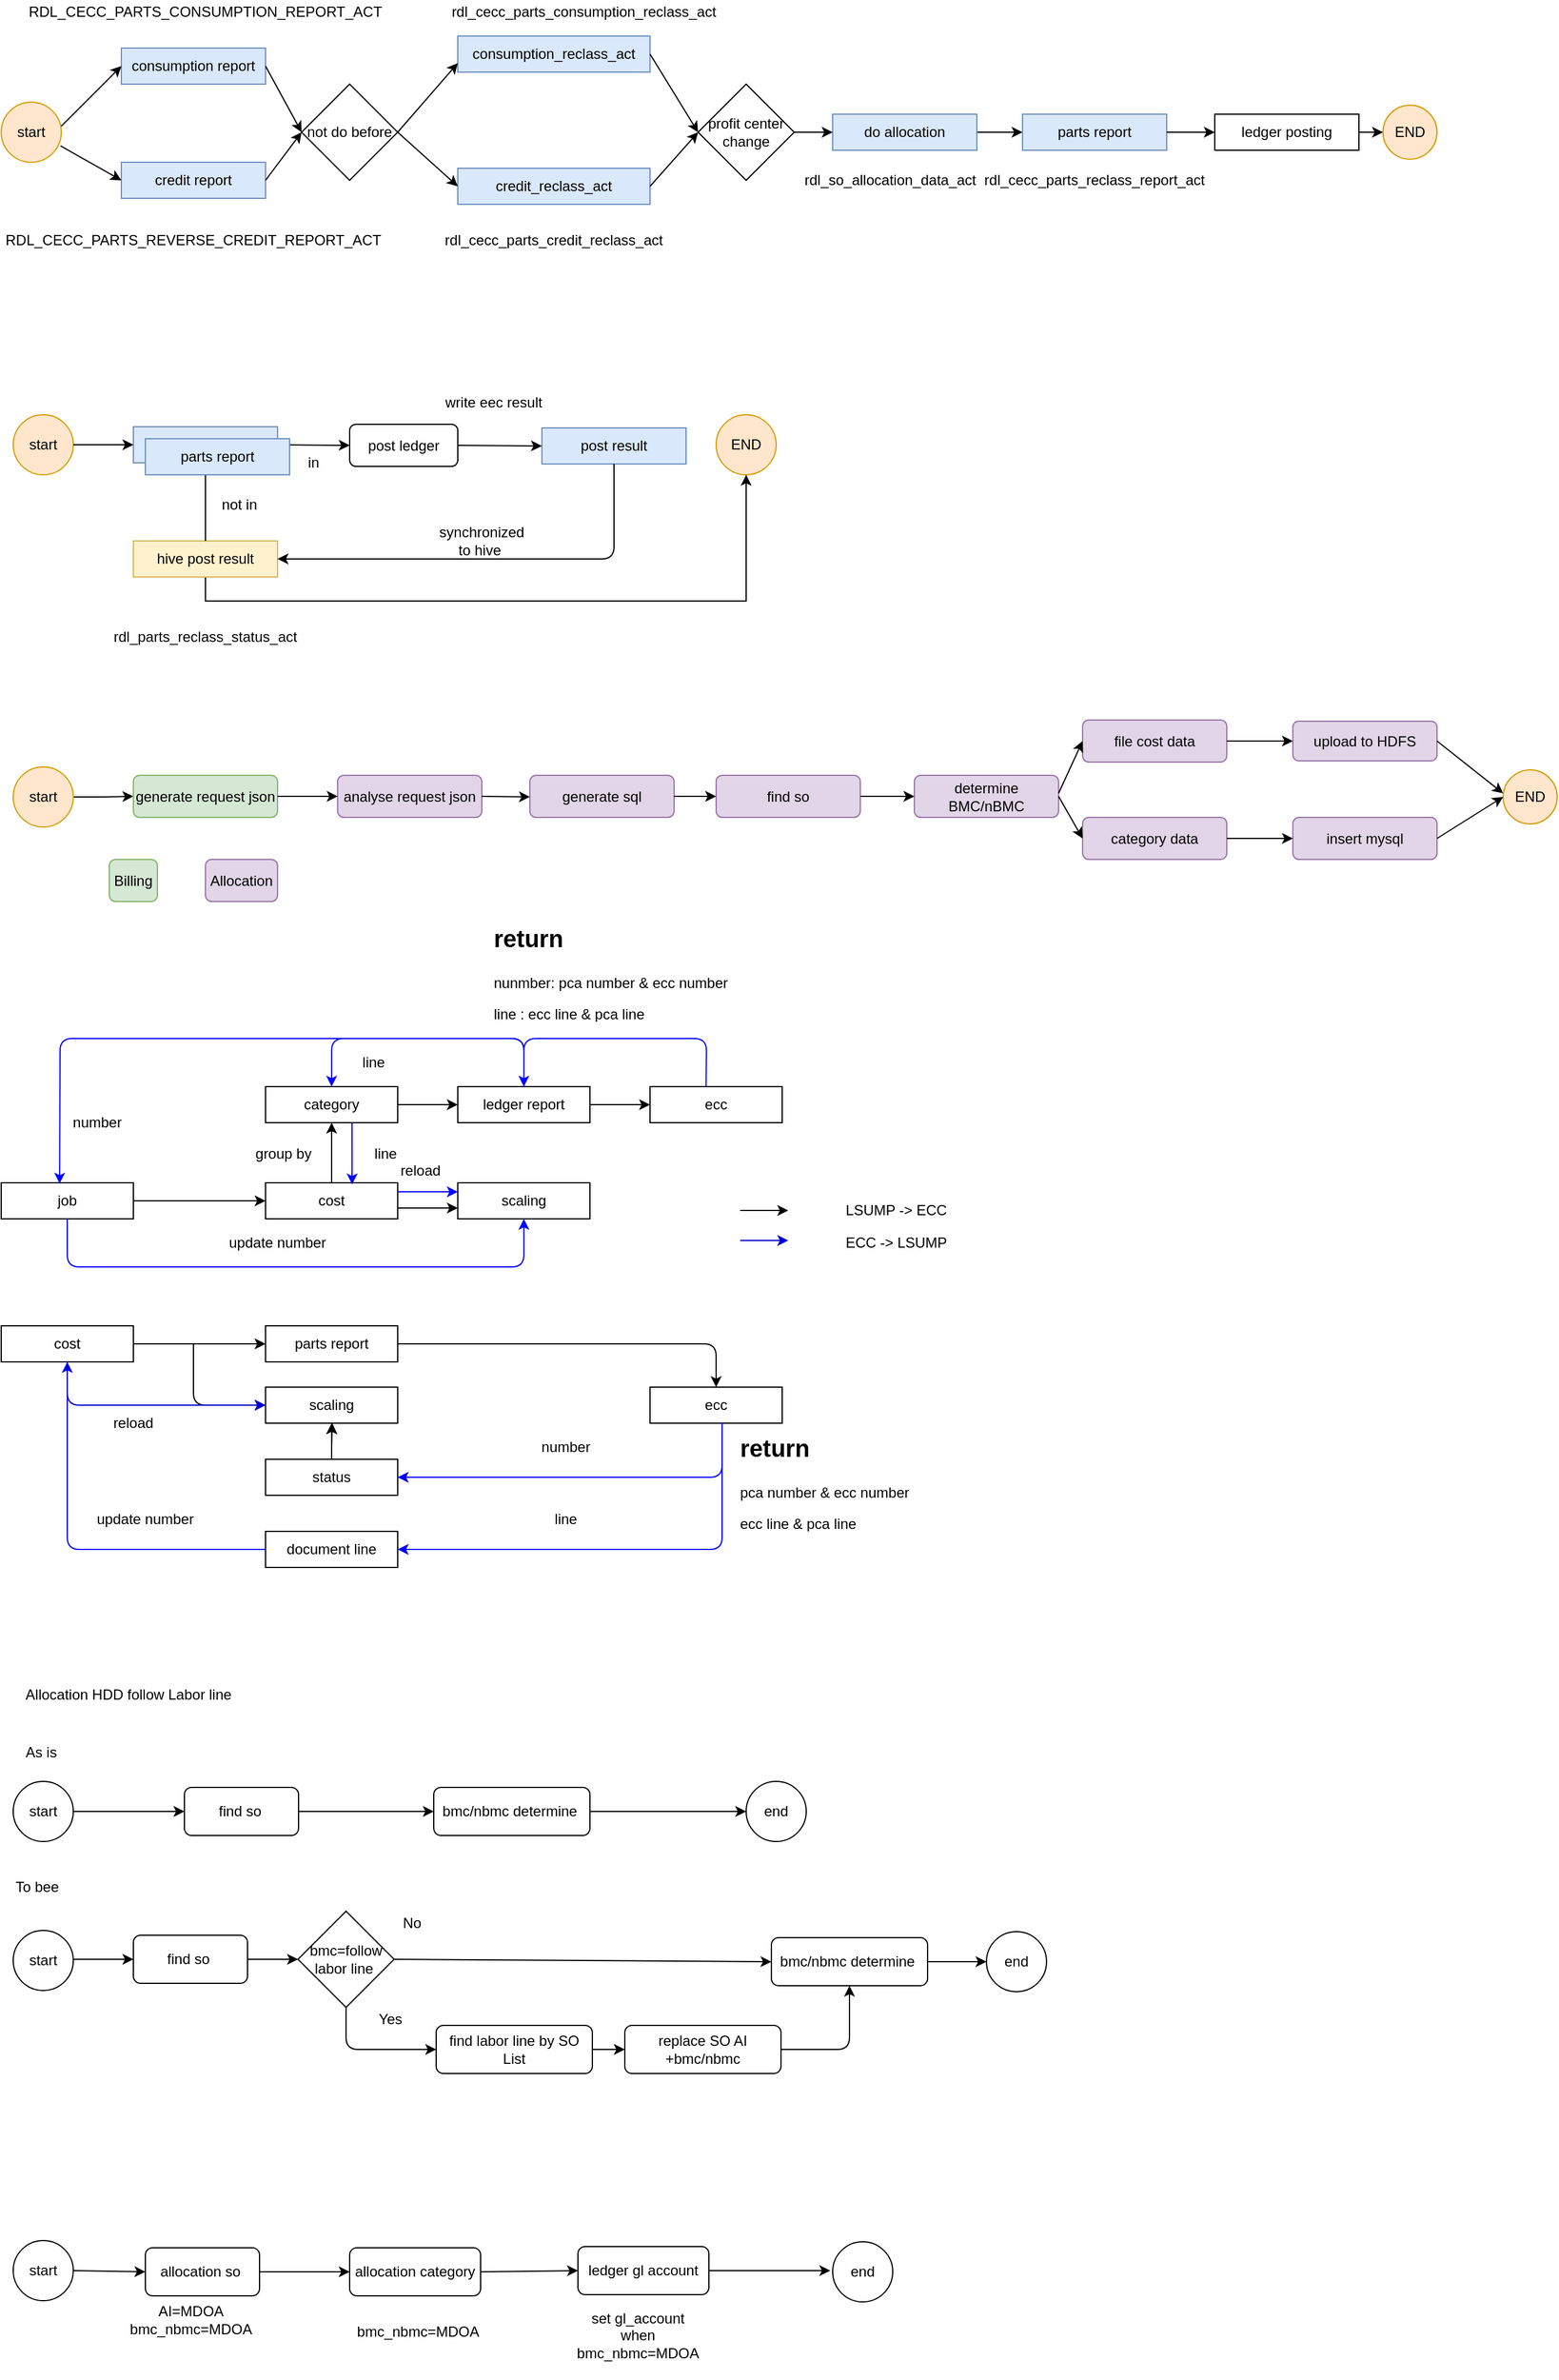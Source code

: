 <mxfile version="14.6.13" type="github">
  <diagram id="VKMHK3g8FMRFTHxasIfS" name="Page-1">
    <mxGraphModel dx="1022" dy="436" grid="1" gridSize="10" guides="1" tooltips="1" connect="1" arrows="1" fold="1" page="1" pageScale="1" pageWidth="827" pageHeight="1169" math="0" shadow="0">
      <root>
        <mxCell id="0" />
        <mxCell id="1" parent="0" />
        <mxCell id="MHFKU_J02y791Es46own-1" value="consumption report" style="rounded=0;whiteSpace=wrap;html=1;fillColor=#dae8fc;strokeColor=#6c8ebf;" parent="1" vertex="1">
          <mxGeometry x="120" y="130" width="120" height="30" as="geometry" />
        </mxCell>
        <mxCell id="MHFKU_J02y791Es46own-2" value="credit report" style="rounded=0;whiteSpace=wrap;html=1;fillColor=#dae8fc;strokeColor=#6c8ebf;" parent="1" vertex="1">
          <mxGeometry x="120" y="225" width="120" height="30" as="geometry" />
        </mxCell>
        <mxCell id="MHFKU_J02y791Es46own-3" value="not do before" style="rhombus;whiteSpace=wrap;html=1;" parent="1" vertex="1">
          <mxGeometry x="270" y="160" width="80" height="80" as="geometry" />
        </mxCell>
        <mxCell id="MHFKU_J02y791Es46own-4" value="start" style="ellipse;whiteSpace=wrap;html=1;aspect=fixed;fillColor=#ffe6cc;strokeColor=#d79b00;" parent="1" vertex="1">
          <mxGeometry x="20" y="175" width="50" height="50" as="geometry" />
        </mxCell>
        <mxCell id="MHFKU_J02y791Es46own-6" value="" style="endArrow=classic;html=1;" parent="1" edge="1">
          <mxGeometry width="50" height="50" relative="1" as="geometry">
            <mxPoint x="70" y="195" as="sourcePoint" />
            <mxPoint x="120" y="145" as="targetPoint" />
          </mxGeometry>
        </mxCell>
        <mxCell id="MHFKU_J02y791Es46own-7" value="" style="endArrow=classic;html=1;entryX=0;entryY=0.5;entryDx=0;entryDy=0;exitX=0.987;exitY=0.727;exitDx=0;exitDy=0;exitPerimeter=0;" parent="1" source="MHFKU_J02y791Es46own-4" target="MHFKU_J02y791Es46own-2" edge="1">
          <mxGeometry width="50" height="50" relative="1" as="geometry">
            <mxPoint x="70" y="210" as="sourcePoint" />
            <mxPoint x="320" y="200" as="targetPoint" />
          </mxGeometry>
        </mxCell>
        <mxCell id="MHFKU_J02y791Es46own-10" value="" style="endArrow=classic;html=1;exitX=1;exitY=0.5;exitDx=0;exitDy=0;entryX=0;entryY=0.5;entryDx=0;entryDy=0;" parent="1" source="MHFKU_J02y791Es46own-2" target="MHFKU_J02y791Es46own-3" edge="1">
          <mxGeometry width="50" height="50" relative="1" as="geometry">
            <mxPoint x="270" y="250" as="sourcePoint" />
            <mxPoint x="320" y="200" as="targetPoint" />
          </mxGeometry>
        </mxCell>
        <mxCell id="MHFKU_J02y791Es46own-11" value="" style="endArrow=classic;html=1;exitX=1;exitY=0.5;exitDx=0;exitDy=0;entryX=0;entryY=0.5;entryDx=0;entryDy=0;" parent="1" source="MHFKU_J02y791Es46own-1" target="MHFKU_J02y791Es46own-3" edge="1">
          <mxGeometry width="50" height="50" relative="1" as="geometry">
            <mxPoint x="270" y="250" as="sourcePoint" />
            <mxPoint x="320" y="200" as="targetPoint" />
          </mxGeometry>
        </mxCell>
        <mxCell id="MHFKU_J02y791Es46own-25" style="edgeStyle=orthogonalEdgeStyle;rounded=0;orthogonalLoop=1;jettySize=auto;html=1;exitX=1;exitY=0.5;exitDx=0;exitDy=0;" parent="1" source="MHFKU_J02y791Es46own-12" target="MHFKU_J02y791Es46own-24" edge="1">
          <mxGeometry relative="1" as="geometry" />
        </mxCell>
        <mxCell id="MHFKU_J02y791Es46own-12" value="do allocation" style="rounded=0;whiteSpace=wrap;html=1;fillColor=#dae8fc;strokeColor=#6c8ebf;" parent="1" vertex="1">
          <mxGeometry x="712" y="185" width="120" height="30" as="geometry" />
        </mxCell>
        <mxCell id="MHFKU_J02y791Es46own-13" value="consumption_reclass_act" style="rounded=0;whiteSpace=wrap;html=1;fillColor=#dae8fc;strokeColor=#6c8ebf;" parent="1" vertex="1">
          <mxGeometry x="400" y="120" width="160" height="30" as="geometry" />
        </mxCell>
        <mxCell id="MHFKU_J02y791Es46own-14" value="credit_reclass_act" style="rounded=0;whiteSpace=wrap;html=1;fillColor=#dae8fc;strokeColor=#6c8ebf;" parent="1" vertex="1">
          <mxGeometry x="400" y="230" width="160" height="30" as="geometry" />
        </mxCell>
        <mxCell id="MHFKU_J02y791Es46own-15" value="" style="endArrow=classic;html=1;exitX=1;exitY=0.5;exitDx=0;exitDy=0;entryX=0;entryY=0.75;entryDx=0;entryDy=0;" parent="1" source="MHFKU_J02y791Es46own-3" target="MHFKU_J02y791Es46own-13" edge="1">
          <mxGeometry width="50" height="50" relative="1" as="geometry">
            <mxPoint x="380" y="250" as="sourcePoint" />
            <mxPoint x="430" y="200" as="targetPoint" />
          </mxGeometry>
        </mxCell>
        <mxCell id="MHFKU_J02y791Es46own-16" value="" style="endArrow=classic;html=1;entryX=0;entryY=0.5;entryDx=0;entryDy=0;" parent="1" target="MHFKU_J02y791Es46own-14" edge="1">
          <mxGeometry width="50" height="50" relative="1" as="geometry">
            <mxPoint x="350" y="200" as="sourcePoint" />
            <mxPoint x="430" y="200" as="targetPoint" />
          </mxGeometry>
        </mxCell>
        <mxCell id="MHFKU_J02y791Es46own-19" value="profit center change" style="rhombus;whiteSpace=wrap;html=1;" parent="1" vertex="1">
          <mxGeometry x="600" y="160" width="80" height="80" as="geometry" />
        </mxCell>
        <mxCell id="MHFKU_J02y791Es46own-20" value="" style="endArrow=classic;html=1;exitX=1;exitY=0.5;exitDx=0;exitDy=0;entryX=0;entryY=0.5;entryDx=0;entryDy=0;" parent="1" source="MHFKU_J02y791Es46own-14" target="MHFKU_J02y791Es46own-19" edge="1">
          <mxGeometry width="50" height="50" relative="1" as="geometry">
            <mxPoint x="570" y="235" as="sourcePoint" />
            <mxPoint x="650" y="195" as="targetPoint" />
          </mxGeometry>
        </mxCell>
        <mxCell id="MHFKU_J02y791Es46own-21" value="" style="endArrow=classic;html=1;exitX=1;exitY=0.5;exitDx=0;exitDy=0;entryX=0;entryY=0.5;entryDx=0;entryDy=0;" parent="1" source="MHFKU_J02y791Es46own-13" target="MHFKU_J02y791Es46own-19" edge="1">
          <mxGeometry width="50" height="50" relative="1" as="geometry">
            <mxPoint x="570" y="140" as="sourcePoint" />
            <mxPoint x="650" y="195" as="targetPoint" />
          </mxGeometry>
        </mxCell>
        <mxCell id="MHFKU_J02y791Es46own-23" value="" style="endArrow=classic;html=1;entryX=0;entryY=0.5;entryDx=0;entryDy=0;exitX=1;exitY=0.5;exitDx=0;exitDy=0;" parent="1" source="MHFKU_J02y791Es46own-19" target="MHFKU_J02y791Es46own-12" edge="1">
          <mxGeometry width="50" height="50" relative="1" as="geometry">
            <mxPoint x="680" y="195" as="sourcePoint" />
            <mxPoint x="730" y="240" as="targetPoint" />
          </mxGeometry>
        </mxCell>
        <mxCell id="MHFKU_J02y791Es46own-24" value="parts report" style="rounded=0;whiteSpace=wrap;html=1;fillColor=#dae8fc;strokeColor=#6c8ebf;" parent="1" vertex="1">
          <mxGeometry x="870" y="185" width="120" height="30" as="geometry" />
        </mxCell>
        <mxCell id="MHFKU_J02y791Es46own-26" value="ledger posting" style="rounded=0;whiteSpace=wrap;html=1;" parent="1" vertex="1">
          <mxGeometry x="1030" y="185" width="120" height="30" as="geometry" />
        </mxCell>
        <mxCell id="MHFKU_J02y791Es46own-27" value="" style="endArrow=classic;html=1;exitX=1;exitY=0.5;exitDx=0;exitDy=0;entryX=0;entryY=0.5;entryDx=0;entryDy=0;" parent="1" source="MHFKU_J02y791Es46own-24" target="MHFKU_J02y791Es46own-26" edge="1">
          <mxGeometry width="50" height="50" relative="1" as="geometry">
            <mxPoint x="810" y="240" as="sourcePoint" />
            <mxPoint x="860" y="190" as="targetPoint" />
          </mxGeometry>
        </mxCell>
        <mxCell id="MHFKU_J02y791Es46own-28" value="rdl_cecc_parts_credit_reclass_act" style="text;html=1;strokeColor=none;fillColor=none;align=center;verticalAlign=middle;whiteSpace=wrap;rounded=0;" parent="1" vertex="1">
          <mxGeometry x="460" y="280" width="40" height="20" as="geometry" />
        </mxCell>
        <mxCell id="MHFKU_J02y791Es46own-30" value="rdl_cecc_parts_consumption_reclass_act" style="text;html=1;strokeColor=none;fillColor=none;align=center;verticalAlign=middle;whiteSpace=wrap;rounded=0;" parent="1" vertex="1">
          <mxGeometry x="450" y="90" width="110" height="20" as="geometry" />
        </mxCell>
        <mxCell id="MHFKU_J02y791Es46own-31" value="END" style="ellipse;whiteSpace=wrap;html=1;aspect=fixed;fillColor=#ffe6cc;strokeColor=#d79b00;" parent="1" vertex="1">
          <mxGeometry x="1170" y="177.5" width="45" height="45" as="geometry" />
        </mxCell>
        <mxCell id="MHFKU_J02y791Es46own-32" value="" style="endArrow=classic;html=1;exitX=1;exitY=0.5;exitDx=0;exitDy=0;entryX=0;entryY=0.5;entryDx=0;entryDy=0;" parent="1" source="MHFKU_J02y791Es46own-26" target="MHFKU_J02y791Es46own-31" edge="1">
          <mxGeometry width="50" height="50" relative="1" as="geometry">
            <mxPoint x="1160" y="280" as="sourcePoint" />
            <mxPoint x="1210" y="230" as="targetPoint" />
          </mxGeometry>
        </mxCell>
        <mxCell id="MHFKU_J02y791Es46own-33" value="RDL_CECC_PARTS_CONSUMPTION_REPORT_ACT" style="text;html=1;strokeColor=none;fillColor=none;align=center;verticalAlign=middle;whiteSpace=wrap;rounded=0;" parent="1" vertex="1">
          <mxGeometry x="170" y="90" width="40" height="20" as="geometry" />
        </mxCell>
        <mxCell id="MHFKU_J02y791Es46own-35" value="RDL_CECC_PARTS_REVERSE_CREDIT_REPORT_ACT" style="text;html=1;strokeColor=none;fillColor=none;align=center;verticalAlign=middle;whiteSpace=wrap;rounded=0;" parent="1" vertex="1">
          <mxGeometry x="160" y="280" width="40" height="20" as="geometry" />
        </mxCell>
        <mxCell id="MHFKU_J02y791Es46own-36" value="rdl_so_allocation_data_act" style="text;html=1;strokeColor=none;fillColor=none;align=center;verticalAlign=middle;whiteSpace=wrap;rounded=0;" parent="1" vertex="1">
          <mxGeometry x="740" y="230" width="40" height="20" as="geometry" />
        </mxCell>
        <mxCell id="MHFKU_J02y791Es46own-37" value="rdl_cecc_parts_reclass_report_act" style="text;html=1;strokeColor=none;fillColor=none;align=center;verticalAlign=middle;whiteSpace=wrap;rounded=0;" parent="1" vertex="1">
          <mxGeometry x="910" y="230" width="40" height="20" as="geometry" />
        </mxCell>
        <mxCell id="TkEu7Gus7nsnmoaaM0vq-1" value="start" style="ellipse;whiteSpace=wrap;html=1;aspect=fixed;fillColor=#ffe6cc;strokeColor=#d79b00;" parent="1" vertex="1">
          <mxGeometry x="30" y="435" width="50" height="50" as="geometry" />
        </mxCell>
        <mxCell id="TkEu7Gus7nsnmoaaM0vq-2" value="rdl_parts_reclass_status_act" style="text;html=1;strokeColor=none;fillColor=none;align=center;verticalAlign=middle;whiteSpace=wrap;rounded=0;" parent="1" vertex="1">
          <mxGeometry x="170" y="610" width="40" height="20" as="geometry" />
        </mxCell>
        <mxCell id="TkEu7Gus7nsnmoaaM0vq-4" value="parts report" style="rounded=0;whiteSpace=wrap;html=1;fillColor=#dae8fc;strokeColor=#6c8ebf;" parent="1" vertex="1">
          <mxGeometry x="130" y="445" width="120" height="30" as="geometry" />
        </mxCell>
        <mxCell id="TkEu7Gus7nsnmoaaM0vq-5" value="post result" style="rounded=0;whiteSpace=wrap;html=1;fillColor=#dae8fc;strokeColor=#6c8ebf;" parent="1" vertex="1">
          <mxGeometry x="470" y="446" width="120" height="30" as="geometry" />
        </mxCell>
        <mxCell id="TkEu7Gus7nsnmoaaM0vq-6" value="" style="endArrow=classic;html=1;entryX=0;entryY=0.5;entryDx=0;entryDy=0;" parent="1" target="TkEu7Gus7nsnmoaaM0vq-4" edge="1">
          <mxGeometry width="50" height="50" relative="1" as="geometry">
            <mxPoint x="80" y="460" as="sourcePoint" />
            <mxPoint x="120" y="420" as="targetPoint" />
          </mxGeometry>
        </mxCell>
        <mxCell id="TkEu7Gus7nsnmoaaM0vq-10" value="END" style="ellipse;whiteSpace=wrap;html=1;aspect=fixed;fillColor=#ffe6cc;strokeColor=#d79b00;" parent="1" vertex="1">
          <mxGeometry x="615" y="435" width="50" height="50" as="geometry" />
        </mxCell>
        <mxCell id="TkEu7Gus7nsnmoaaM0vq-14" style="edgeStyle=orthogonalEdgeStyle;rounded=0;orthogonalLoop=1;jettySize=auto;html=1;exitX=0.5;exitY=1;exitDx=0;exitDy=0;entryX=0.5;entryY=1;entryDx=0;entryDy=0;" parent="1" source="TkEu7Gus7nsnmoaaM0vq-11" target="TkEu7Gus7nsnmoaaM0vq-10" edge="1">
          <mxGeometry relative="1" as="geometry" />
        </mxCell>
        <mxCell id="TkEu7Gus7nsnmoaaM0vq-11" value="hive post result" style="rounded=0;whiteSpace=wrap;html=1;fillColor=#fff2cc;strokeColor=#d6b656;" parent="1" vertex="1">
          <mxGeometry x="130" y="540" width="120" height="30" as="geometry" />
        </mxCell>
        <mxCell id="TkEu7Gus7nsnmoaaM0vq-12" value="" style="endArrow=classic;html=1;exitX=0.5;exitY=1;exitDx=0;exitDy=0;entryX=1;entryY=0.5;entryDx=0;entryDy=0;" parent="1" source="TkEu7Gus7nsnmoaaM0vq-5" target="TkEu7Gus7nsnmoaaM0vq-11" edge="1">
          <mxGeometry width="50" height="50" relative="1" as="geometry">
            <mxPoint x="350" y="540" as="sourcePoint" />
            <mxPoint x="400" y="490" as="targetPoint" />
            <Array as="points">
              <mxPoint x="530" y="555" />
            </Array>
          </mxGeometry>
        </mxCell>
        <mxCell id="TkEu7Gus7nsnmoaaM0vq-16" value="post ledger" style="rounded=1;whiteSpace=wrap;html=1;" parent="1" vertex="1">
          <mxGeometry x="310" y="443" width="90" height="35" as="geometry" />
        </mxCell>
        <mxCell id="TkEu7Gus7nsnmoaaM0vq-17" value="" style="endArrow=classic;html=1;exitX=1;exitY=0.5;exitDx=0;exitDy=0;entryX=0;entryY=0.5;entryDx=0;entryDy=0;" parent="1" source="TkEu7Gus7nsnmoaaM0vq-4" target="TkEu7Gus7nsnmoaaM0vq-16" edge="1">
          <mxGeometry width="50" height="50" relative="1" as="geometry">
            <mxPoint x="350" y="540" as="sourcePoint" />
            <mxPoint x="400" y="490" as="targetPoint" />
          </mxGeometry>
        </mxCell>
        <mxCell id="TkEu7Gus7nsnmoaaM0vq-18" value="" style="endArrow=classic;html=1;exitX=1;exitY=0.5;exitDx=0;exitDy=0;entryX=0;entryY=0.5;entryDx=0;entryDy=0;" parent="1" source="TkEu7Gus7nsnmoaaM0vq-16" target="TkEu7Gus7nsnmoaaM0vq-5" edge="1">
          <mxGeometry width="50" height="50" relative="1" as="geometry">
            <mxPoint x="350" y="540" as="sourcePoint" />
            <mxPoint x="400" y="490" as="targetPoint" />
          </mxGeometry>
        </mxCell>
        <mxCell id="TkEu7Gus7nsnmoaaM0vq-19" value="synchronized to hive&amp;nbsp;" style="text;html=1;strokeColor=none;fillColor=none;align=center;verticalAlign=middle;whiteSpace=wrap;rounded=0;" parent="1" vertex="1">
          <mxGeometry x="380" y="530" width="80" height="20" as="geometry" />
        </mxCell>
        <mxCell id="TkEu7Gus7nsnmoaaM0vq-21" value="" style="endArrow=classic;html=1;exitX=0.5;exitY=0;exitDx=0;exitDy=0;entryX=0.5;entryY=1;entryDx=0;entryDy=0;" parent="1" source="TkEu7Gus7nsnmoaaM0vq-11" target="TkEu7Gus7nsnmoaaM0vq-4" edge="1">
          <mxGeometry width="50" height="50" relative="1" as="geometry">
            <mxPoint x="180" y="550" as="sourcePoint" />
            <mxPoint x="280" y="460" as="targetPoint" />
          </mxGeometry>
        </mxCell>
        <mxCell id="TkEu7Gus7nsnmoaaM0vq-22" value="not in&amp;nbsp;" style="text;html=1;strokeColor=none;fillColor=none;align=center;verticalAlign=middle;whiteSpace=wrap;rounded=0;" parent="1" vertex="1">
          <mxGeometry x="200" y="500" width="40" height="20" as="geometry" />
        </mxCell>
        <mxCell id="TkEu7Gus7nsnmoaaM0vq-23" value="in" style="text;html=1;strokeColor=none;fillColor=none;align=center;verticalAlign=middle;whiteSpace=wrap;rounded=0;" parent="1" vertex="1">
          <mxGeometry x="260" y="465" width="40" height="20" as="geometry" />
        </mxCell>
        <mxCell id="TkEu7Gus7nsnmoaaM0vq-24" value="write eec result" style="text;html=1;strokeColor=none;fillColor=none;align=center;verticalAlign=middle;whiteSpace=wrap;rounded=0;" parent="1" vertex="1">
          <mxGeometry x="380" y="415" width="100" height="20" as="geometry" />
        </mxCell>
        <mxCell id="D5yG_D4a77OxnMlGcOf8-16" style="edgeStyle=orthogonalEdgeStyle;rounded=0;orthogonalLoop=1;jettySize=auto;html=1;exitX=1;exitY=0.5;exitDx=0;exitDy=0;entryX=0;entryY=0.5;entryDx=0;entryDy=0;" parent="1" source="D5yG_D4a77OxnMlGcOf8-1" target="D5yG_D4a77OxnMlGcOf8-3" edge="1">
          <mxGeometry relative="1" as="geometry" />
        </mxCell>
        <mxCell id="D5yG_D4a77OxnMlGcOf8-1" value="start" style="ellipse;whiteSpace=wrap;html=1;aspect=fixed;fillColor=#ffe6cc;strokeColor=#d79b00;" parent="1" vertex="1">
          <mxGeometry x="30" y="728" width="50" height="50" as="geometry" />
        </mxCell>
        <mxCell id="D5yG_D4a77OxnMlGcOf8-2" value="parts report" style="rounded=0;whiteSpace=wrap;html=1;fillColor=#dae8fc;strokeColor=#6c8ebf;" parent="1" vertex="1">
          <mxGeometry x="140" y="455" width="120" height="30" as="geometry" />
        </mxCell>
        <mxCell id="D5yG_D4a77OxnMlGcOf8-3" value="generate request json" style="rounded=1;whiteSpace=wrap;html=1;fillColor=#d5e8d4;strokeColor=#82b366;" parent="1" vertex="1">
          <mxGeometry x="130" y="735" width="120" height="35" as="geometry" />
        </mxCell>
        <mxCell id="D5yG_D4a77OxnMlGcOf8-5" value="analyse request json" style="rounded=1;whiteSpace=wrap;html=1;fillColor=#e1d5e7;strokeColor=#9673a6;" parent="1" vertex="1">
          <mxGeometry x="300" y="735" width="120" height="35" as="geometry" />
        </mxCell>
        <mxCell id="D5yG_D4a77OxnMlGcOf8-6" value="generate sql" style="rounded=1;whiteSpace=wrap;html=1;fillColor=#e1d5e7;strokeColor=#9673a6;" parent="1" vertex="1">
          <mxGeometry x="460" y="735" width="120" height="35" as="geometry" />
        </mxCell>
        <mxCell id="D5yG_D4a77OxnMlGcOf8-7" value="find so" style="rounded=1;whiteSpace=wrap;html=1;fillColor=#e1d5e7;strokeColor=#9673a6;" parent="1" vertex="1">
          <mxGeometry x="615" y="735" width="120" height="35" as="geometry" />
        </mxCell>
        <mxCell id="D5yG_D4a77OxnMlGcOf8-8" value="determine BMC/nBMC" style="rounded=1;whiteSpace=wrap;html=1;fillColor=#e1d5e7;strokeColor=#9673a6;" parent="1" vertex="1">
          <mxGeometry x="780" y="735" width="120" height="35" as="geometry" />
        </mxCell>
        <mxCell id="D5yG_D4a77OxnMlGcOf8-10" value="file cost data" style="rounded=1;whiteSpace=wrap;html=1;fillColor=#e1d5e7;strokeColor=#9673a6;" parent="1" vertex="1">
          <mxGeometry x="920" y="689" width="120" height="35" as="geometry" />
        </mxCell>
        <mxCell id="D5yG_D4a77OxnMlGcOf8-11" value="category data" style="rounded=1;whiteSpace=wrap;html=1;fillColor=#e1d5e7;strokeColor=#9673a6;" parent="1" vertex="1">
          <mxGeometry x="920" y="770" width="120" height="35" as="geometry" />
        </mxCell>
        <mxCell id="D5yG_D4a77OxnMlGcOf8-12" value="upload to HDFS" style="rounded=1;whiteSpace=wrap;html=1;fillColor=#e1d5e7;strokeColor=#9673a6;" parent="1" vertex="1">
          <mxGeometry x="1095" y="690" width="120" height="33" as="geometry" />
        </mxCell>
        <mxCell id="D5yG_D4a77OxnMlGcOf8-13" value="insert mysql" style="rounded=1;whiteSpace=wrap;html=1;fillColor=#e1d5e7;strokeColor=#9673a6;" parent="1" vertex="1">
          <mxGeometry x="1095" y="770" width="120" height="35" as="geometry" />
        </mxCell>
        <mxCell id="D5yG_D4a77OxnMlGcOf8-14" value="END" style="ellipse;whiteSpace=wrap;html=1;aspect=fixed;fillColor=#ffe6cc;strokeColor=#d79b00;" parent="1" vertex="1">
          <mxGeometry x="1270" y="730.5" width="45" height="45" as="geometry" />
        </mxCell>
        <mxCell id="D5yG_D4a77OxnMlGcOf8-15" value="" style="endArrow=classic;html=1;entryX=0;entryY=0.5;entryDx=0;entryDy=0;exitX=1;exitY=0.5;exitDx=0;exitDy=0;" parent="1" source="D5yG_D4a77OxnMlGcOf8-3" target="D5yG_D4a77OxnMlGcOf8-5" edge="1">
          <mxGeometry width="50" height="50" relative="1" as="geometry">
            <mxPoint x="250" y="760" as="sourcePoint" />
            <mxPoint x="300" y="710" as="targetPoint" />
          </mxGeometry>
        </mxCell>
        <mxCell id="D5yG_D4a77OxnMlGcOf8-17" value="" style="endArrow=classic;html=1;exitX=1;exitY=0.5;exitDx=0;exitDy=0;" parent="1" source="D5yG_D4a77OxnMlGcOf8-5" edge="1">
          <mxGeometry width="50" height="50" relative="1" as="geometry">
            <mxPoint x="430" y="753" as="sourcePoint" />
            <mxPoint x="460" y="753" as="targetPoint" />
          </mxGeometry>
        </mxCell>
        <mxCell id="D5yG_D4a77OxnMlGcOf8-18" value="" style="endArrow=classic;html=1;exitX=1;exitY=0.5;exitDx=0;exitDy=0;entryX=0;entryY=0.5;entryDx=0;entryDy=0;" parent="1" source="D5yG_D4a77OxnMlGcOf8-6" target="D5yG_D4a77OxnMlGcOf8-7" edge="1">
          <mxGeometry width="50" height="50" relative="1" as="geometry">
            <mxPoint x="390" y="760" as="sourcePoint" />
            <mxPoint x="440" y="710" as="targetPoint" />
          </mxGeometry>
        </mxCell>
        <mxCell id="D5yG_D4a77OxnMlGcOf8-19" value="" style="endArrow=classic;html=1;exitX=1;exitY=0.5;exitDx=0;exitDy=0;entryX=0;entryY=0.5;entryDx=0;entryDy=0;" parent="1" source="D5yG_D4a77OxnMlGcOf8-7" target="D5yG_D4a77OxnMlGcOf8-8" edge="1">
          <mxGeometry width="50" height="50" relative="1" as="geometry">
            <mxPoint x="770" y="910" as="sourcePoint" />
            <mxPoint x="820" y="860" as="targetPoint" />
          </mxGeometry>
        </mxCell>
        <mxCell id="D5yG_D4a77OxnMlGcOf8-20" value="" style="endArrow=classic;html=1;entryX=0;entryY=0.5;entryDx=0;entryDy=0;" parent="1" target="D5yG_D4a77OxnMlGcOf8-10" edge="1">
          <mxGeometry width="50" height="50" relative="1" as="geometry">
            <mxPoint x="900" y="750" as="sourcePoint" />
            <mxPoint x="950" y="750" as="targetPoint" />
          </mxGeometry>
        </mxCell>
        <mxCell id="D5yG_D4a77OxnMlGcOf8-21" value="" style="endArrow=classic;html=1;exitX=1;exitY=0.5;exitDx=0;exitDy=0;entryX=0;entryY=0.5;entryDx=0;entryDy=0;" parent="1" source="D5yG_D4a77OxnMlGcOf8-8" target="D5yG_D4a77OxnMlGcOf8-11" edge="1">
          <mxGeometry width="50" height="50" relative="1" as="geometry">
            <mxPoint x="880" y="940" as="sourcePoint" />
            <mxPoint x="930" y="890" as="targetPoint" />
          </mxGeometry>
        </mxCell>
        <mxCell id="D5yG_D4a77OxnMlGcOf8-22" value="" style="endArrow=classic;html=1;exitX=1;exitY=0.5;exitDx=0;exitDy=0;entryX=0;entryY=0.5;entryDx=0;entryDy=0;" parent="1" source="D5yG_D4a77OxnMlGcOf8-10" target="D5yG_D4a77OxnMlGcOf8-12" edge="1">
          <mxGeometry width="50" height="50" relative="1" as="geometry">
            <mxPoint x="1040" y="740" as="sourcePoint" />
            <mxPoint x="1090" y="690" as="targetPoint" />
          </mxGeometry>
        </mxCell>
        <mxCell id="D5yG_D4a77OxnMlGcOf8-23" value="" style="endArrow=classic;html=1;exitX=1;exitY=0.5;exitDx=0;exitDy=0;entryX=0;entryY=0.5;entryDx=0;entryDy=0;" parent="1" source="D5yG_D4a77OxnMlGcOf8-11" target="D5yG_D4a77OxnMlGcOf8-13" edge="1">
          <mxGeometry width="50" height="50" relative="1" as="geometry">
            <mxPoint x="1120" y="920" as="sourcePoint" />
            <mxPoint x="1170" y="870" as="targetPoint" />
          </mxGeometry>
        </mxCell>
        <mxCell id="D5yG_D4a77OxnMlGcOf8-24" value="" style="endArrow=classic;html=1;exitX=1;exitY=0.5;exitDx=0;exitDy=0;entryX=0;entryY=0.5;entryDx=0;entryDy=0;" parent="1" source="D5yG_D4a77OxnMlGcOf8-13" target="D5yG_D4a77OxnMlGcOf8-14" edge="1">
          <mxGeometry width="50" height="50" relative="1" as="geometry">
            <mxPoint x="1260" y="880" as="sourcePoint" />
            <mxPoint x="1310" y="830" as="targetPoint" />
          </mxGeometry>
        </mxCell>
        <mxCell id="D5yG_D4a77OxnMlGcOf8-25" value="" style="endArrow=classic;html=1;exitX=1;exitY=0.5;exitDx=0;exitDy=0;" parent="1" source="D5yG_D4a77OxnMlGcOf8-12" edge="1">
          <mxGeometry width="50" height="50" relative="1" as="geometry">
            <mxPoint x="1240" y="740" as="sourcePoint" />
            <mxPoint x="1270" y="750" as="targetPoint" />
          </mxGeometry>
        </mxCell>
        <mxCell id="D5yG_D4a77OxnMlGcOf8-26" value="Billing" style="rounded=1;whiteSpace=wrap;html=1;fillColor=#d5e8d4;strokeColor=#82b366;" parent="1" vertex="1">
          <mxGeometry x="110" y="805" width="40" height="35" as="geometry" />
        </mxCell>
        <mxCell id="D5yG_D4a77OxnMlGcOf8-28" value="Allocation" style="rounded=1;whiteSpace=wrap;html=1;fillColor=#e1d5e7;strokeColor=#9673a6;" parent="1" vertex="1">
          <mxGeometry x="190" y="805" width="60" height="35" as="geometry" />
        </mxCell>
        <mxCell id="K2xl8CTouo7mSd7dYWox-1" value="job" style="rounded=0;whiteSpace=wrap;html=1;" parent="1" vertex="1">
          <mxGeometry x="20" y="1074" width="110" height="30" as="geometry" />
        </mxCell>
        <mxCell id="K2xl8CTouo7mSd7dYWox-2" value="cost" style="rounded=0;whiteSpace=wrap;html=1;" parent="1" vertex="1">
          <mxGeometry x="240" y="1074" width="110" height="30" as="geometry" />
        </mxCell>
        <mxCell id="K2xl8CTouo7mSd7dYWox-3" value="category" style="rounded=0;whiteSpace=wrap;html=1;" parent="1" vertex="1">
          <mxGeometry x="240" y="994" width="110" height="30" as="geometry" />
        </mxCell>
        <mxCell id="K2xl8CTouo7mSd7dYWox-5" value="ledger report" style="rounded=0;whiteSpace=wrap;html=1;" parent="1" vertex="1">
          <mxGeometry x="400" y="994" width="110" height="30" as="geometry" />
        </mxCell>
        <mxCell id="K2xl8CTouo7mSd7dYWox-6" value="scaling" style="rounded=0;whiteSpace=wrap;html=1;" parent="1" vertex="1">
          <mxGeometry x="400" y="1074" width="110" height="30" as="geometry" />
        </mxCell>
        <mxCell id="K2xl8CTouo7mSd7dYWox-7" value="ecc" style="rounded=0;whiteSpace=wrap;html=1;" parent="1" vertex="1">
          <mxGeometry x="560" y="994" width="110" height="30" as="geometry" />
        </mxCell>
        <mxCell id="K2xl8CTouo7mSd7dYWox-8" value="" style="endArrow=classic;html=1;exitX=1;exitY=0.5;exitDx=0;exitDy=0;entryX=0;entryY=0.5;entryDx=0;entryDy=0;" parent="1" source="K2xl8CTouo7mSd7dYWox-1" target="K2xl8CTouo7mSd7dYWox-2" edge="1">
          <mxGeometry width="50" height="50" relative="1" as="geometry">
            <mxPoint x="350" y="1064" as="sourcePoint" />
            <mxPoint x="400" y="1014" as="targetPoint" />
          </mxGeometry>
        </mxCell>
        <mxCell id="K2xl8CTouo7mSd7dYWox-9" value="" style="endArrow=classic;html=1;entryX=0.5;entryY=1;entryDx=0;entryDy=0;" parent="1" source="K2xl8CTouo7mSd7dYWox-2" target="K2xl8CTouo7mSd7dYWox-3" edge="1">
          <mxGeometry width="50" height="50" relative="1" as="geometry">
            <mxPoint x="250" y="1084" as="sourcePoint" />
            <mxPoint x="300" y="1034" as="targetPoint" />
          </mxGeometry>
        </mxCell>
        <mxCell id="K2xl8CTouo7mSd7dYWox-10" value="" style="endArrow=classic;html=1;exitX=1;exitY=0.5;exitDx=0;exitDy=0;entryX=0;entryY=0.5;entryDx=0;entryDy=0;" parent="1" edge="1">
          <mxGeometry width="50" height="50" relative="1" as="geometry">
            <mxPoint x="350" y="1095" as="sourcePoint" />
            <mxPoint x="400" y="1095" as="targetPoint" />
          </mxGeometry>
        </mxCell>
        <mxCell id="K2xl8CTouo7mSd7dYWox-11" value="" style="endArrow=classic;html=1;exitX=1;exitY=0.5;exitDx=0;exitDy=0;entryX=0;entryY=0.5;entryDx=0;entryDy=0;" parent="1" source="K2xl8CTouo7mSd7dYWox-3" target="K2xl8CTouo7mSd7dYWox-5" edge="1">
          <mxGeometry width="50" height="50" relative="1" as="geometry">
            <mxPoint x="360" y="1054" as="sourcePoint" />
            <mxPoint x="410" y="1004" as="targetPoint" />
          </mxGeometry>
        </mxCell>
        <mxCell id="K2xl8CTouo7mSd7dYWox-12" value="" style="endArrow=classic;html=1;exitX=1;exitY=0.5;exitDx=0;exitDy=0;entryX=0;entryY=0.5;entryDx=0;entryDy=0;" parent="1" source="K2xl8CTouo7mSd7dYWox-5" target="K2xl8CTouo7mSd7dYWox-7" edge="1">
          <mxGeometry width="50" height="50" relative="1" as="geometry">
            <mxPoint x="520" y="1054" as="sourcePoint" />
            <mxPoint x="570" y="1004" as="targetPoint" />
          </mxGeometry>
        </mxCell>
        <mxCell id="K2xl8CTouo7mSd7dYWox-13" value="group by" style="text;html=1;strokeColor=none;fillColor=none;align=center;verticalAlign=middle;whiteSpace=wrap;rounded=0;" parent="1" vertex="1">
          <mxGeometry x="230" y="1040" width="50" height="20" as="geometry" />
        </mxCell>
        <mxCell id="K2xl8CTouo7mSd7dYWox-14" value="" style="endArrow=classic;html=1;exitX=0.424;exitY=0;exitDx=0;exitDy=0;exitPerimeter=0;entryX=0.5;entryY=0;entryDx=0;entryDy=0;strokeColor=#0000FF;" parent="1" source="K2xl8CTouo7mSd7dYWox-7" target="K2xl8CTouo7mSd7dYWox-5" edge="1">
          <mxGeometry width="50" height="50" relative="1" as="geometry">
            <mxPoint x="590" y="984" as="sourcePoint" />
            <mxPoint x="410" y="944" as="targetPoint" />
            <Array as="points">
              <mxPoint x="607" y="954" />
              <mxPoint x="530" y="954" />
              <mxPoint x="455" y="954" />
            </Array>
          </mxGeometry>
        </mxCell>
        <mxCell id="K2xl8CTouo7mSd7dYWox-19" value="&lt;h1&gt;&lt;font style=&quot;font-size: 20px ; line-height: 60%&quot;&gt;return&lt;/font&gt;&lt;/h1&gt;&lt;p&gt;nunmber: pca number &amp;amp; ecc number&lt;/p&gt;&lt;p&gt;line : ecc line &amp;amp; pca line&lt;/p&gt;" style="text;html=1;strokeColor=none;fillColor=none;spacing=5;spacingTop=-20;whiteSpace=wrap;overflow=hidden;rounded=0;" parent="1" vertex="1">
          <mxGeometry x="425" y="850" width="205" height="90" as="geometry" />
        </mxCell>
        <mxCell id="K2xl8CTouo7mSd7dYWox-20" value="" style="endArrow=classic;html=1;exitX=0.5;exitY=0;exitDx=0;exitDy=0;entryX=0.5;entryY=0;entryDx=0;entryDy=0;strokeColor=#0000FF;" parent="1" source="K2xl8CTouo7mSd7dYWox-5" target="K2xl8CTouo7mSd7dYWox-3" edge="1">
          <mxGeometry width="50" height="50" relative="1" as="geometry">
            <mxPoint x="290" y="974" as="sourcePoint" />
            <mxPoint x="290" y="944" as="targetPoint" />
            <Array as="points">
              <mxPoint x="455" y="954" />
              <mxPoint x="295" y="954" />
            </Array>
          </mxGeometry>
        </mxCell>
        <mxCell id="K2xl8CTouo7mSd7dYWox-21" value="" style="endArrow=classic;html=1;exitX=0.5;exitY=0;exitDx=0;exitDy=0;entryX=0.442;entryY=0.022;entryDx=0;entryDy=0;entryPerimeter=0;strokeColor=#0000FF;" parent="1" source="K2xl8CTouo7mSd7dYWox-5" target="K2xl8CTouo7mSd7dYWox-1" edge="1">
          <mxGeometry width="50" height="50" relative="1" as="geometry">
            <mxPoint x="210" y="974" as="sourcePoint" />
            <mxPoint x="70" y="964" as="targetPoint" />
            <Array as="points">
              <mxPoint x="455" y="954" />
              <mxPoint x="69" y="954" />
            </Array>
          </mxGeometry>
        </mxCell>
        <mxCell id="K2xl8CTouo7mSd7dYWox-22" value="line" style="text;html=1;strokeColor=none;fillColor=none;align=center;verticalAlign=middle;whiteSpace=wrap;rounded=0;" parent="1" vertex="1">
          <mxGeometry x="310" y="964" width="40" height="20" as="geometry" />
        </mxCell>
        <mxCell id="K2xl8CTouo7mSd7dYWox-23" value="number" style="text;html=1;strokeColor=none;fillColor=none;align=center;verticalAlign=middle;whiteSpace=wrap;rounded=0;" parent="1" vertex="1">
          <mxGeometry x="80" y="1014" width="40" height="20" as="geometry" />
        </mxCell>
        <mxCell id="K2xl8CTouo7mSd7dYWox-24" value="" style="endArrow=classic;html=1;exitX=0.5;exitY=1;exitDx=0;exitDy=0;entryX=0.5;entryY=1;entryDx=0;entryDy=0;strokeColor=#0000FF;" parent="1" source="K2xl8CTouo7mSd7dYWox-1" target="K2xl8CTouo7mSd7dYWox-6" edge="1">
          <mxGeometry width="50" height="50" relative="1" as="geometry">
            <mxPoint x="60" y="1154" as="sourcePoint" />
            <mxPoint x="450" y="1154" as="targetPoint" />
            <Array as="points">
              <mxPoint x="75" y="1144" />
              <mxPoint x="455" y="1144" />
            </Array>
          </mxGeometry>
        </mxCell>
        <mxCell id="K2xl8CTouo7mSd7dYWox-25" value="update number" style="text;html=1;strokeColor=none;fillColor=none;align=center;verticalAlign=middle;whiteSpace=wrap;rounded=0;" parent="1" vertex="1">
          <mxGeometry x="190" y="1114" width="120" height="20" as="geometry" />
        </mxCell>
        <mxCell id="K2xl8CTouo7mSd7dYWox-26" value="" style="endArrow=classic;html=1;entryX=0.655;entryY=0.044;entryDx=0;entryDy=0;entryPerimeter=0;strokeColor=#0000FF;" parent="1" target="K2xl8CTouo7mSd7dYWox-2" edge="1">
          <mxGeometry width="50" height="50" relative="1" as="geometry">
            <mxPoint x="312" y="1024" as="sourcePoint" />
            <mxPoint x="420" y="1024" as="targetPoint" />
          </mxGeometry>
        </mxCell>
        <mxCell id="K2xl8CTouo7mSd7dYWox-29" value="reload" style="text;html=1;strokeColor=none;fillColor=none;align=center;verticalAlign=middle;whiteSpace=wrap;rounded=0;" parent="1" vertex="1">
          <mxGeometry x="324" y="1054" width="90" height="20" as="geometry" />
        </mxCell>
        <mxCell id="K2xl8CTouo7mSd7dYWox-31" value="" style="endArrow=classic;html=1;strokeColor=#0000FF;exitX=1;exitY=0.25;exitDx=0;exitDy=0;entryX=0;entryY=0.25;entryDx=0;entryDy=0;" parent="1" source="K2xl8CTouo7mSd7dYWox-2" target="K2xl8CTouo7mSd7dYWox-6" edge="1">
          <mxGeometry width="50" height="50" relative="1" as="geometry">
            <mxPoint x="350" y="1134" as="sourcePoint" />
            <mxPoint x="400" y="1084" as="targetPoint" />
          </mxGeometry>
        </mxCell>
        <mxCell id="K2xl8CTouo7mSd7dYWox-33" value="cost" style="rounded=0;whiteSpace=wrap;html=1;" parent="1" vertex="1">
          <mxGeometry x="20" y="1193" width="110" height="30" as="geometry" />
        </mxCell>
        <mxCell id="K2xl8CTouo7mSd7dYWox-34" value="parts report" style="rounded=0;whiteSpace=wrap;html=1;" parent="1" vertex="1">
          <mxGeometry x="240" y="1193" width="110" height="30" as="geometry" />
        </mxCell>
        <mxCell id="K2xl8CTouo7mSd7dYWox-35" value="ecc" style="rounded=0;whiteSpace=wrap;html=1;" parent="1" vertex="1">
          <mxGeometry x="560" y="1244" width="110" height="30" as="geometry" />
        </mxCell>
        <mxCell id="K2xl8CTouo7mSd7dYWox-36" value="" style="endArrow=classic;html=1;exitX=1;exitY=0.5;exitDx=0;exitDy=0;entryX=0;entryY=0.5;entryDx=0;entryDy=0;" parent="1" source="K2xl8CTouo7mSd7dYWox-33" target="K2xl8CTouo7mSd7dYWox-34" edge="1">
          <mxGeometry width="50" height="50" relative="1" as="geometry">
            <mxPoint x="140" y="1244" as="sourcePoint" />
            <mxPoint x="190" y="1194" as="targetPoint" />
          </mxGeometry>
        </mxCell>
        <mxCell id="K2xl8CTouo7mSd7dYWox-37" value="" style="endArrow=classic;html=1;exitX=1;exitY=0.5;exitDx=0;exitDy=0;entryX=0.5;entryY=0;entryDx=0;entryDy=0;" parent="1" source="K2xl8CTouo7mSd7dYWox-34" target="K2xl8CTouo7mSd7dYWox-35" edge="1">
          <mxGeometry width="50" height="50" relative="1" as="geometry">
            <mxPoint x="350" y="1244" as="sourcePoint" />
            <mxPoint x="400" y="1194" as="targetPoint" />
            <Array as="points">
              <mxPoint x="615" y="1208" />
            </Array>
          </mxGeometry>
        </mxCell>
        <mxCell id="K2xl8CTouo7mSd7dYWox-38" value="scaling" style="rounded=0;whiteSpace=wrap;html=1;" parent="1" vertex="1">
          <mxGeometry x="240" y="1244" width="110" height="30" as="geometry" />
        </mxCell>
        <mxCell id="K2xl8CTouo7mSd7dYWox-39" value="" style="endArrow=classic;html=1;strokeColor=#000000;entryX=0;entryY=0.5;entryDx=0;entryDy=0;" parent="1" target="K2xl8CTouo7mSd7dYWox-38" edge="1">
          <mxGeometry width="50" height="50" relative="1" as="geometry">
            <mxPoint x="180" y="1208" as="sourcePoint" />
            <mxPoint x="200" y="1234" as="targetPoint" />
            <Array as="points">
              <mxPoint x="180" y="1259" />
            </Array>
          </mxGeometry>
        </mxCell>
        <mxCell id="K2xl8CTouo7mSd7dYWox-46" value="" style="edgeStyle=orthogonalEdgeStyle;rounded=0;orthogonalLoop=1;jettySize=auto;html=1;strokeColor=#000000;" parent="1" target="K2xl8CTouo7mSd7dYWox-38" edge="1">
          <mxGeometry relative="1" as="geometry">
            <mxPoint x="295" y="1294" as="sourcePoint" />
          </mxGeometry>
        </mxCell>
        <mxCell id="K2xl8CTouo7mSd7dYWox-40" value="status" style="rounded=0;whiteSpace=wrap;html=1;" parent="1" vertex="1">
          <mxGeometry x="240" y="1304" width="110" height="30" as="geometry" />
        </mxCell>
        <mxCell id="K2xl8CTouo7mSd7dYWox-41" value="document line" style="rounded=0;whiteSpace=wrap;html=1;" parent="1" vertex="1">
          <mxGeometry x="240" y="1364" width="110" height="30" as="geometry" />
        </mxCell>
        <mxCell id="K2xl8CTouo7mSd7dYWox-43" value="" style="endArrow=classic;html=1;entryX=1;entryY=0.5;entryDx=0;entryDy=0;strokeColor=#0000FF;" parent="1" target="K2xl8CTouo7mSd7dYWox-40" edge="1">
          <mxGeometry width="50" height="50" relative="1" as="geometry">
            <mxPoint x="620" y="1274" as="sourcePoint" />
            <mxPoint x="620" y="1334" as="targetPoint" />
            <Array as="points">
              <mxPoint x="620" y="1319" />
            </Array>
          </mxGeometry>
        </mxCell>
        <mxCell id="K2xl8CTouo7mSd7dYWox-44" value="" style="endArrow=classic;html=1;entryX=1;entryY=0.5;entryDx=0;entryDy=0;strokeColor=#0000FF;" parent="1" target="K2xl8CTouo7mSd7dYWox-41" edge="1">
          <mxGeometry width="50" height="50" relative="1" as="geometry">
            <mxPoint x="620" y="1274" as="sourcePoint" />
            <mxPoint x="590" y="1374" as="targetPoint" />
            <Array as="points">
              <mxPoint x="620" y="1379" />
            </Array>
          </mxGeometry>
        </mxCell>
        <mxCell id="K2xl8CTouo7mSd7dYWox-45" value="" style="endArrow=classic;html=1;strokeColor=#000000;entryX=0.5;entryY=1;entryDx=0;entryDy=0;" parent="1" target="K2xl8CTouo7mSd7dYWox-38" edge="1">
          <mxGeometry width="50" height="50" relative="1" as="geometry">
            <mxPoint x="295" y="1304" as="sourcePoint" />
            <mxPoint x="330" y="1284" as="targetPoint" />
          </mxGeometry>
        </mxCell>
        <mxCell id="K2xl8CTouo7mSd7dYWox-47" value="" style="endArrow=classic;html=1;entryX=0.5;entryY=1;entryDx=0;entryDy=0;exitX=0;exitY=0.5;exitDx=0;exitDy=0;strokeColor=#0000FF;" parent="1" source="K2xl8CTouo7mSd7dYWox-41" target="K2xl8CTouo7mSd7dYWox-33" edge="1">
          <mxGeometry width="50" height="50" relative="1" as="geometry">
            <mxPoint x="230" y="1374" as="sourcePoint" />
            <mxPoint x="210" y="1374" as="targetPoint" />
            <Array as="points">
              <mxPoint x="75" y="1379" />
            </Array>
          </mxGeometry>
        </mxCell>
        <mxCell id="K2xl8CTouo7mSd7dYWox-48" value="" style="endArrow=classic;html=1;exitX=0.5;exitY=1;exitDx=0;exitDy=0;entryX=0;entryY=0.5;entryDx=0;entryDy=0;strokeColor=#0000CC;" parent="1" source="K2xl8CTouo7mSd7dYWox-33" target="K2xl8CTouo7mSd7dYWox-38" edge="1">
          <mxGeometry width="50" height="50" relative="1" as="geometry">
            <mxPoint x="90" y="1274" as="sourcePoint" />
            <mxPoint x="140" y="1224" as="targetPoint" />
            <Array as="points">
              <mxPoint x="75" y="1259" />
            </Array>
          </mxGeometry>
        </mxCell>
        <mxCell id="K2xl8CTouo7mSd7dYWox-49" value="&lt;h1&gt;&lt;font style=&quot;font-size: 20px&quot;&gt;return&lt;/font&gt;&lt;/h1&gt;&lt;p&gt;pca number &amp;amp; ecc number&lt;/p&gt;&lt;p&gt;ecc line &amp;amp; pca line&lt;/p&gt;" style="text;html=1;strokeColor=none;fillColor=none;spacing=5;spacingTop=-20;whiteSpace=wrap;overflow=hidden;rounded=0;" parent="1" vertex="1">
          <mxGeometry x="630" y="1274" width="205" height="90" as="geometry" />
        </mxCell>
        <mxCell id="K2xl8CTouo7mSd7dYWox-50" value="number" style="text;html=1;strokeColor=none;fillColor=none;align=center;verticalAlign=middle;whiteSpace=wrap;rounded=0;" parent="1" vertex="1">
          <mxGeometry x="470" y="1284" width="40" height="20" as="geometry" />
        </mxCell>
        <mxCell id="K2xl8CTouo7mSd7dYWox-51" value="line" style="text;html=1;strokeColor=none;fillColor=none;align=center;verticalAlign=middle;whiteSpace=wrap;rounded=0;" parent="1" vertex="1">
          <mxGeometry x="470" y="1344" width="40" height="20" as="geometry" />
        </mxCell>
        <mxCell id="K2xl8CTouo7mSd7dYWox-52" value="update number" style="text;html=1;strokeColor=none;fillColor=none;align=center;verticalAlign=middle;whiteSpace=wrap;rounded=0;" parent="1" vertex="1">
          <mxGeometry x="80" y="1344" width="120" height="20" as="geometry" />
        </mxCell>
        <mxCell id="K2xl8CTouo7mSd7dYWox-53" value="reload" style="text;html=1;strokeColor=none;fillColor=none;align=center;verticalAlign=middle;whiteSpace=wrap;rounded=0;" parent="1" vertex="1">
          <mxGeometry x="85" y="1264" width="90" height="20" as="geometry" />
        </mxCell>
        <mxCell id="K2xl8CTouo7mSd7dYWox-54" value="" style="endArrow=classic;html=1;" parent="1" edge="1">
          <mxGeometry width="50" height="50" relative="1" as="geometry">
            <mxPoint x="635" y="1097" as="sourcePoint" />
            <mxPoint x="675" y="1097" as="targetPoint" />
          </mxGeometry>
        </mxCell>
        <mxCell id="K2xl8CTouo7mSd7dYWox-55" value="" style="endArrow=classic;html=1;strokeColor=#0000CC;" parent="1" edge="1">
          <mxGeometry width="50" height="50" relative="1" as="geometry">
            <mxPoint x="635" y="1122" as="sourcePoint" />
            <mxPoint x="675" y="1122" as="targetPoint" />
          </mxGeometry>
        </mxCell>
        <mxCell id="K2xl8CTouo7mSd7dYWox-56" value="LSUMP -&amp;gt; ECC" style="text;html=1;strokeColor=none;fillColor=none;align=center;verticalAlign=middle;whiteSpace=wrap;rounded=0;" parent="1" vertex="1">
          <mxGeometry x="695" y="1087" width="140" height="20" as="geometry" />
        </mxCell>
        <mxCell id="K2xl8CTouo7mSd7dYWox-57" value="ECC -&amp;gt; LSUMP" style="text;html=1;strokeColor=none;fillColor=none;align=center;verticalAlign=middle;whiteSpace=wrap;rounded=0;" parent="1" vertex="1">
          <mxGeometry x="695" y="1114" width="140" height="20" as="geometry" />
        </mxCell>
        <mxCell id="H2Z0Eogi2ub2XRU9z692-1" value="Allocation HDD follow Labor line" style="text;html=1;strokeColor=none;fillColor=none;align=center;verticalAlign=middle;whiteSpace=wrap;rounded=0;" parent="1" vertex="1">
          <mxGeometry x="36" y="1490" width="180" height="20" as="geometry" />
        </mxCell>
        <mxCell id="H2Z0Eogi2ub2XRU9z692-2" value="As is&amp;nbsp;" style="text;html=1;strokeColor=none;fillColor=none;align=center;verticalAlign=middle;whiteSpace=wrap;rounded=0;" parent="1" vertex="1">
          <mxGeometry x="35" y="1538" width="40" height="20" as="geometry" />
        </mxCell>
        <mxCell id="H2Z0Eogi2ub2XRU9z692-7" style="edgeStyle=orthogonalEdgeStyle;rounded=0;orthogonalLoop=1;jettySize=auto;html=1;exitX=1;exitY=0.5;exitDx=0;exitDy=0;entryX=0;entryY=0.5;entryDx=0;entryDy=0;" parent="1" source="H2Z0Eogi2ub2XRU9z692-4" target="H2Z0Eogi2ub2XRU9z692-5" edge="1">
          <mxGeometry relative="1" as="geometry" />
        </mxCell>
        <mxCell id="H2Z0Eogi2ub2XRU9z692-4" value="start" style="ellipse;whiteSpace=wrap;html=1;aspect=fixed;" parent="1" vertex="1">
          <mxGeometry x="30" y="1572" width="50" height="50" as="geometry" />
        </mxCell>
        <mxCell id="H2Z0Eogi2ub2XRU9z692-5" value="find so&amp;nbsp;" style="rounded=1;whiteSpace=wrap;html=1;" parent="1" vertex="1">
          <mxGeometry x="172.5" y="1577" width="95" height="40" as="geometry" />
        </mxCell>
        <mxCell id="H2Z0Eogi2ub2XRU9z692-8" value="bmc/nbmc determine&amp;nbsp;" style="rounded=1;whiteSpace=wrap;html=1;" parent="1" vertex="1">
          <mxGeometry x="380" y="1577" width="130" height="40" as="geometry" />
        </mxCell>
        <mxCell id="H2Z0Eogi2ub2XRU9z692-9" value="end" style="ellipse;whiteSpace=wrap;html=1;aspect=fixed;" parent="1" vertex="1">
          <mxGeometry x="640" y="1572" width="50" height="50" as="geometry" />
        </mxCell>
        <mxCell id="H2Z0Eogi2ub2XRU9z692-10" value="" style="endArrow=classic;html=1;exitX=1;exitY=0.5;exitDx=0;exitDy=0;entryX=0;entryY=0.5;entryDx=0;entryDy=0;" parent="1" source="H2Z0Eogi2ub2XRU9z692-5" target="H2Z0Eogi2ub2XRU9z692-8" edge="1">
          <mxGeometry width="50" height="50" relative="1" as="geometry">
            <mxPoint x="470" y="1638" as="sourcePoint" />
            <mxPoint x="520" y="1588" as="targetPoint" />
          </mxGeometry>
        </mxCell>
        <mxCell id="H2Z0Eogi2ub2XRU9z692-12" value="" style="endArrow=classic;html=1;exitX=1;exitY=0.5;exitDx=0;exitDy=0;entryX=0;entryY=0.5;entryDx=0;entryDy=0;" parent="1" source="H2Z0Eogi2ub2XRU9z692-8" target="H2Z0Eogi2ub2XRU9z692-9" edge="1">
          <mxGeometry width="50" height="50" relative="1" as="geometry">
            <mxPoint x="550" y="1688" as="sourcePoint" />
            <mxPoint x="600" y="1638" as="targetPoint" />
          </mxGeometry>
        </mxCell>
        <mxCell id="H2Z0Eogi2ub2XRU9z692-13" value="To bee" style="text;html=1;strokeColor=none;fillColor=none;align=center;verticalAlign=middle;whiteSpace=wrap;rounded=0;" parent="1" vertex="1">
          <mxGeometry x="30" y="1650" width="40" height="20" as="geometry" />
        </mxCell>
        <mxCell id="H2Z0Eogi2ub2XRU9z692-14" value="start" style="ellipse;whiteSpace=wrap;html=1;aspect=fixed;" parent="1" vertex="1">
          <mxGeometry x="30" y="1696" width="50" height="50" as="geometry" />
        </mxCell>
        <mxCell id="H2Z0Eogi2ub2XRU9z692-15" value="find so&amp;nbsp;" style="rounded=1;whiteSpace=wrap;html=1;" parent="1" vertex="1">
          <mxGeometry x="130" y="1700" width="95" height="40" as="geometry" />
        </mxCell>
        <mxCell id="H2Z0Eogi2ub2XRU9z692-16" value="" style="endArrow=classic;html=1;exitX=1;exitY=0.5;exitDx=0;exitDy=0;entryX=0;entryY=0.5;entryDx=0;entryDy=0;" parent="1" target="H2Z0Eogi2ub2XRU9z692-15" edge="1">
          <mxGeometry width="50" height="50" relative="1" as="geometry">
            <mxPoint x="80" y="1720" as="sourcePoint" />
            <mxPoint x="173" y="1725" as="targetPoint" />
          </mxGeometry>
        </mxCell>
        <mxCell id="H2Z0Eogi2ub2XRU9z692-17" value="bmc=follow labor line&amp;nbsp;" style="rhombus;whiteSpace=wrap;html=1;" parent="1" vertex="1">
          <mxGeometry x="267" y="1680" width="80" height="80" as="geometry" />
        </mxCell>
        <mxCell id="H2Z0Eogi2ub2XRU9z692-18" value="bmc/nbmc determine&amp;nbsp;" style="rounded=1;whiteSpace=wrap;html=1;" parent="1" vertex="1">
          <mxGeometry x="661" y="1702" width="130" height="40" as="geometry" />
        </mxCell>
        <mxCell id="H2Z0Eogi2ub2XRU9z692-19" value="end" style="ellipse;whiteSpace=wrap;html=1;aspect=fixed;" parent="1" vertex="1">
          <mxGeometry x="840" y="1697" width="50" height="50" as="geometry" />
        </mxCell>
        <mxCell id="H2Z0Eogi2ub2XRU9z692-20" value="" style="endArrow=classic;html=1;exitX=1;exitY=0.5;exitDx=0;exitDy=0;entryX=0;entryY=0.5;entryDx=0;entryDy=0;" parent="1" source="H2Z0Eogi2ub2XRU9z692-18" target="H2Z0Eogi2ub2XRU9z692-19" edge="1">
          <mxGeometry width="50" height="50" relative="1" as="geometry">
            <mxPoint x="847" y="1816" as="sourcePoint" />
            <mxPoint x="897" y="1766" as="targetPoint" />
          </mxGeometry>
        </mxCell>
        <mxCell id="H2Z0Eogi2ub2XRU9z692-21" value="" style="endArrow=classic;html=1;exitX=1;exitY=0.5;exitDx=0;exitDy=0;entryX=0;entryY=0.5;entryDx=0;entryDy=0;" parent="1" source="H2Z0Eogi2ub2XRU9z692-17" target="H2Z0Eogi2ub2XRU9z692-18" edge="1">
          <mxGeometry width="50" height="50" relative="1" as="geometry">
            <mxPoint x="427" y="1785" as="sourcePoint" />
            <mxPoint x="477" y="1735" as="targetPoint" />
          </mxGeometry>
        </mxCell>
        <mxCell id="H2Z0Eogi2ub2XRU9z692-22" value="" style="endArrow=classic;html=1;entryX=0;entryY=0.5;entryDx=0;entryDy=0;exitX=1;exitY=0.5;exitDx=0;exitDy=0;" parent="1" source="H2Z0Eogi2ub2XRU9z692-15" target="H2Z0Eogi2ub2XRU9z692-17" edge="1">
          <mxGeometry width="50" height="50" relative="1" as="geometry">
            <mxPoint x="107" y="1885" as="sourcePoint" />
            <mxPoint x="157" y="1835" as="targetPoint" />
          </mxGeometry>
        </mxCell>
        <mxCell id="H2Z0Eogi2ub2XRU9z692-24" value="No" style="text;html=1;strokeColor=none;fillColor=none;align=center;verticalAlign=middle;whiteSpace=wrap;rounded=0;" parent="1" vertex="1">
          <mxGeometry x="342" y="1680" width="40" height="20" as="geometry" />
        </mxCell>
        <mxCell id="H2Z0Eogi2ub2XRU9z692-25" value="find labor line by SO List" style="rounded=1;whiteSpace=wrap;html=1;" parent="1" vertex="1">
          <mxGeometry x="382" y="1775" width="130" height="40" as="geometry" />
        </mxCell>
        <mxCell id="H2Z0Eogi2ub2XRU9z692-26" value="" style="endArrow=classic;html=1;entryX=0;entryY=0.5;entryDx=0;entryDy=0;exitX=0.5;exitY=1;exitDx=0;exitDy=0;" parent="1" source="H2Z0Eogi2ub2XRU9z692-17" target="H2Z0Eogi2ub2XRU9z692-25" edge="1">
          <mxGeometry width="50" height="50" relative="1" as="geometry">
            <mxPoint x="317" y="1835" as="sourcePoint" />
            <mxPoint x="367" y="1785" as="targetPoint" />
            <Array as="points">
              <mxPoint x="307" y="1795" />
            </Array>
          </mxGeometry>
        </mxCell>
        <mxCell id="H2Z0Eogi2ub2XRU9z692-27" value="" style="endArrow=classic;html=1;entryX=0;entryY=0.5;entryDx=0;entryDy=0;" parent="1" target="H2Z0Eogi2ub2XRU9z692-28" edge="1">
          <mxGeometry width="50" height="50" relative="1" as="geometry">
            <mxPoint x="512" y="1795" as="sourcePoint" />
            <mxPoint x="562" y="1746" as="targetPoint" />
          </mxGeometry>
        </mxCell>
        <mxCell id="H2Z0Eogi2ub2XRU9z692-28" value="replace SO AI +bmc/nbmc" style="rounded=1;whiteSpace=wrap;html=1;" parent="1" vertex="1">
          <mxGeometry x="539" y="1775" width="130" height="40" as="geometry" />
        </mxCell>
        <mxCell id="H2Z0Eogi2ub2XRU9z692-29" value="" style="endArrow=classic;html=1;exitX=1;exitY=0.5;exitDx=0;exitDy=0;" parent="1" source="H2Z0Eogi2ub2XRU9z692-28" edge="1">
          <mxGeometry width="50" height="50" relative="1" as="geometry">
            <mxPoint x="707" y="1855" as="sourcePoint" />
            <mxPoint x="726" y="1742" as="targetPoint" />
            <Array as="points">
              <mxPoint x="726" y="1795" />
            </Array>
          </mxGeometry>
        </mxCell>
        <mxCell id="H2Z0Eogi2ub2XRU9z692-30" value="Yes" style="text;html=1;strokeColor=none;fillColor=none;align=center;verticalAlign=middle;whiteSpace=wrap;rounded=0;" parent="1" vertex="1">
          <mxGeometry x="324" y="1760" width="40" height="20" as="geometry" />
        </mxCell>
        <mxCell id="VYdEYlP67Ma6a7latf-U-1" value="start" style="ellipse;whiteSpace=wrap;html=1;aspect=fixed;" parent="1" vertex="1">
          <mxGeometry x="30" y="1954" width="50" height="50" as="geometry" />
        </mxCell>
        <mxCell id="VYdEYlP67Ma6a7latf-U-2" value="allocation so&amp;nbsp;" style="rounded=1;whiteSpace=wrap;html=1;" parent="1" vertex="1">
          <mxGeometry x="140" y="1960" width="95" height="40" as="geometry" />
        </mxCell>
        <mxCell id="VYdEYlP67Ma6a7latf-U-3" value="allocation category" style="rounded=1;whiteSpace=wrap;html=1;" parent="1" vertex="1">
          <mxGeometry x="310" y="1960" width="109" height="40" as="geometry" />
        </mxCell>
        <mxCell id="VYdEYlP67Ma6a7latf-U-4" value="ledger gl account" style="rounded=1;whiteSpace=wrap;html=1;" parent="1" vertex="1">
          <mxGeometry x="500" y="1959" width="109" height="40" as="geometry" />
        </mxCell>
        <mxCell id="VYdEYlP67Ma6a7latf-U-5" value="end" style="ellipse;whiteSpace=wrap;html=1;aspect=fixed;" parent="1" vertex="1">
          <mxGeometry x="712" y="1955" width="50" height="50" as="geometry" />
        </mxCell>
        <mxCell id="VYdEYlP67Ma6a7latf-U-6" value="" style="endArrow=classic;html=1;exitX=1;exitY=0.5;exitDx=0;exitDy=0;entryX=0;entryY=0.5;entryDx=0;entryDy=0;" parent="1" source="VYdEYlP67Ma6a7latf-U-1" target="VYdEYlP67Ma6a7latf-U-2" edge="1">
          <mxGeometry width="50" height="50" relative="1" as="geometry">
            <mxPoint x="70" y="2060" as="sourcePoint" />
            <mxPoint x="120" y="2010" as="targetPoint" />
          </mxGeometry>
        </mxCell>
        <mxCell id="VYdEYlP67Ma6a7latf-U-7" value="" style="endArrow=classic;html=1;exitX=1;exitY=0.5;exitDx=0;exitDy=0;" parent="1" source="VYdEYlP67Ma6a7latf-U-2" edge="1">
          <mxGeometry width="50" height="50" relative="1" as="geometry">
            <mxPoint x="270" y="2120" as="sourcePoint" />
            <mxPoint x="310" y="1980" as="targetPoint" />
          </mxGeometry>
        </mxCell>
        <mxCell id="VYdEYlP67Ma6a7latf-U-8" value="" style="endArrow=classic;html=1;exitX=1;exitY=0.5;exitDx=0;exitDy=0;entryX=0;entryY=0.5;entryDx=0;entryDy=0;" parent="1" source="VYdEYlP67Ma6a7latf-U-3" target="VYdEYlP67Ma6a7latf-U-4" edge="1">
          <mxGeometry width="50" height="50" relative="1" as="geometry">
            <mxPoint x="450" y="2050" as="sourcePoint" />
            <mxPoint x="500" y="2000" as="targetPoint" />
          </mxGeometry>
        </mxCell>
        <mxCell id="VYdEYlP67Ma6a7latf-U-9" value="" style="endArrow=classic;html=1;exitX=1;exitY=0.5;exitDx=0;exitDy=0;" parent="1" source="VYdEYlP67Ma6a7latf-U-4" edge="1">
          <mxGeometry width="50" height="50" relative="1" as="geometry">
            <mxPoint x="630" y="2040" as="sourcePoint" />
            <mxPoint x="710" y="1979" as="targetPoint" />
          </mxGeometry>
        </mxCell>
        <mxCell id="VYdEYlP67Ma6a7latf-U-10" value="AI=MDOA&lt;br&gt;bmc_nbmc=MDOA" style="text;html=1;strokeColor=none;fillColor=none;align=center;verticalAlign=middle;whiteSpace=wrap;rounded=0;" parent="1" vertex="1">
          <mxGeometry x="158" y="2010" width="40" height="20" as="geometry" />
        </mxCell>
        <mxCell id="VYdEYlP67Ma6a7latf-U-11" value="bmc_nbmc=MDOA" style="text;html=1;strokeColor=none;fillColor=none;align=center;verticalAlign=middle;whiteSpace=wrap;rounded=0;" parent="1" vertex="1">
          <mxGeometry x="347" y="2020" width="40" height="20" as="geometry" />
        </mxCell>
        <mxCell id="VYdEYlP67Ma6a7latf-U-12" value="set gl_account when bmc_nbmc=MDOA&lt;br&gt;&amp;nbsp;" style="text;html=1;strokeColor=none;fillColor=none;align=center;verticalAlign=middle;whiteSpace=wrap;rounded=0;" parent="1" vertex="1">
          <mxGeometry x="530" y="2030" width="40" height="20" as="geometry" />
        </mxCell>
        <mxCell id="vKC2D8JHhrOAG4iTw_gZ-1" value="line" style="text;html=1;strokeColor=none;fillColor=none;align=center;verticalAlign=middle;whiteSpace=wrap;rounded=0;" vertex="1" parent="1">
          <mxGeometry x="320" y="1040" width="40" height="20" as="geometry" />
        </mxCell>
      </root>
    </mxGraphModel>
  </diagram>
</mxfile>
